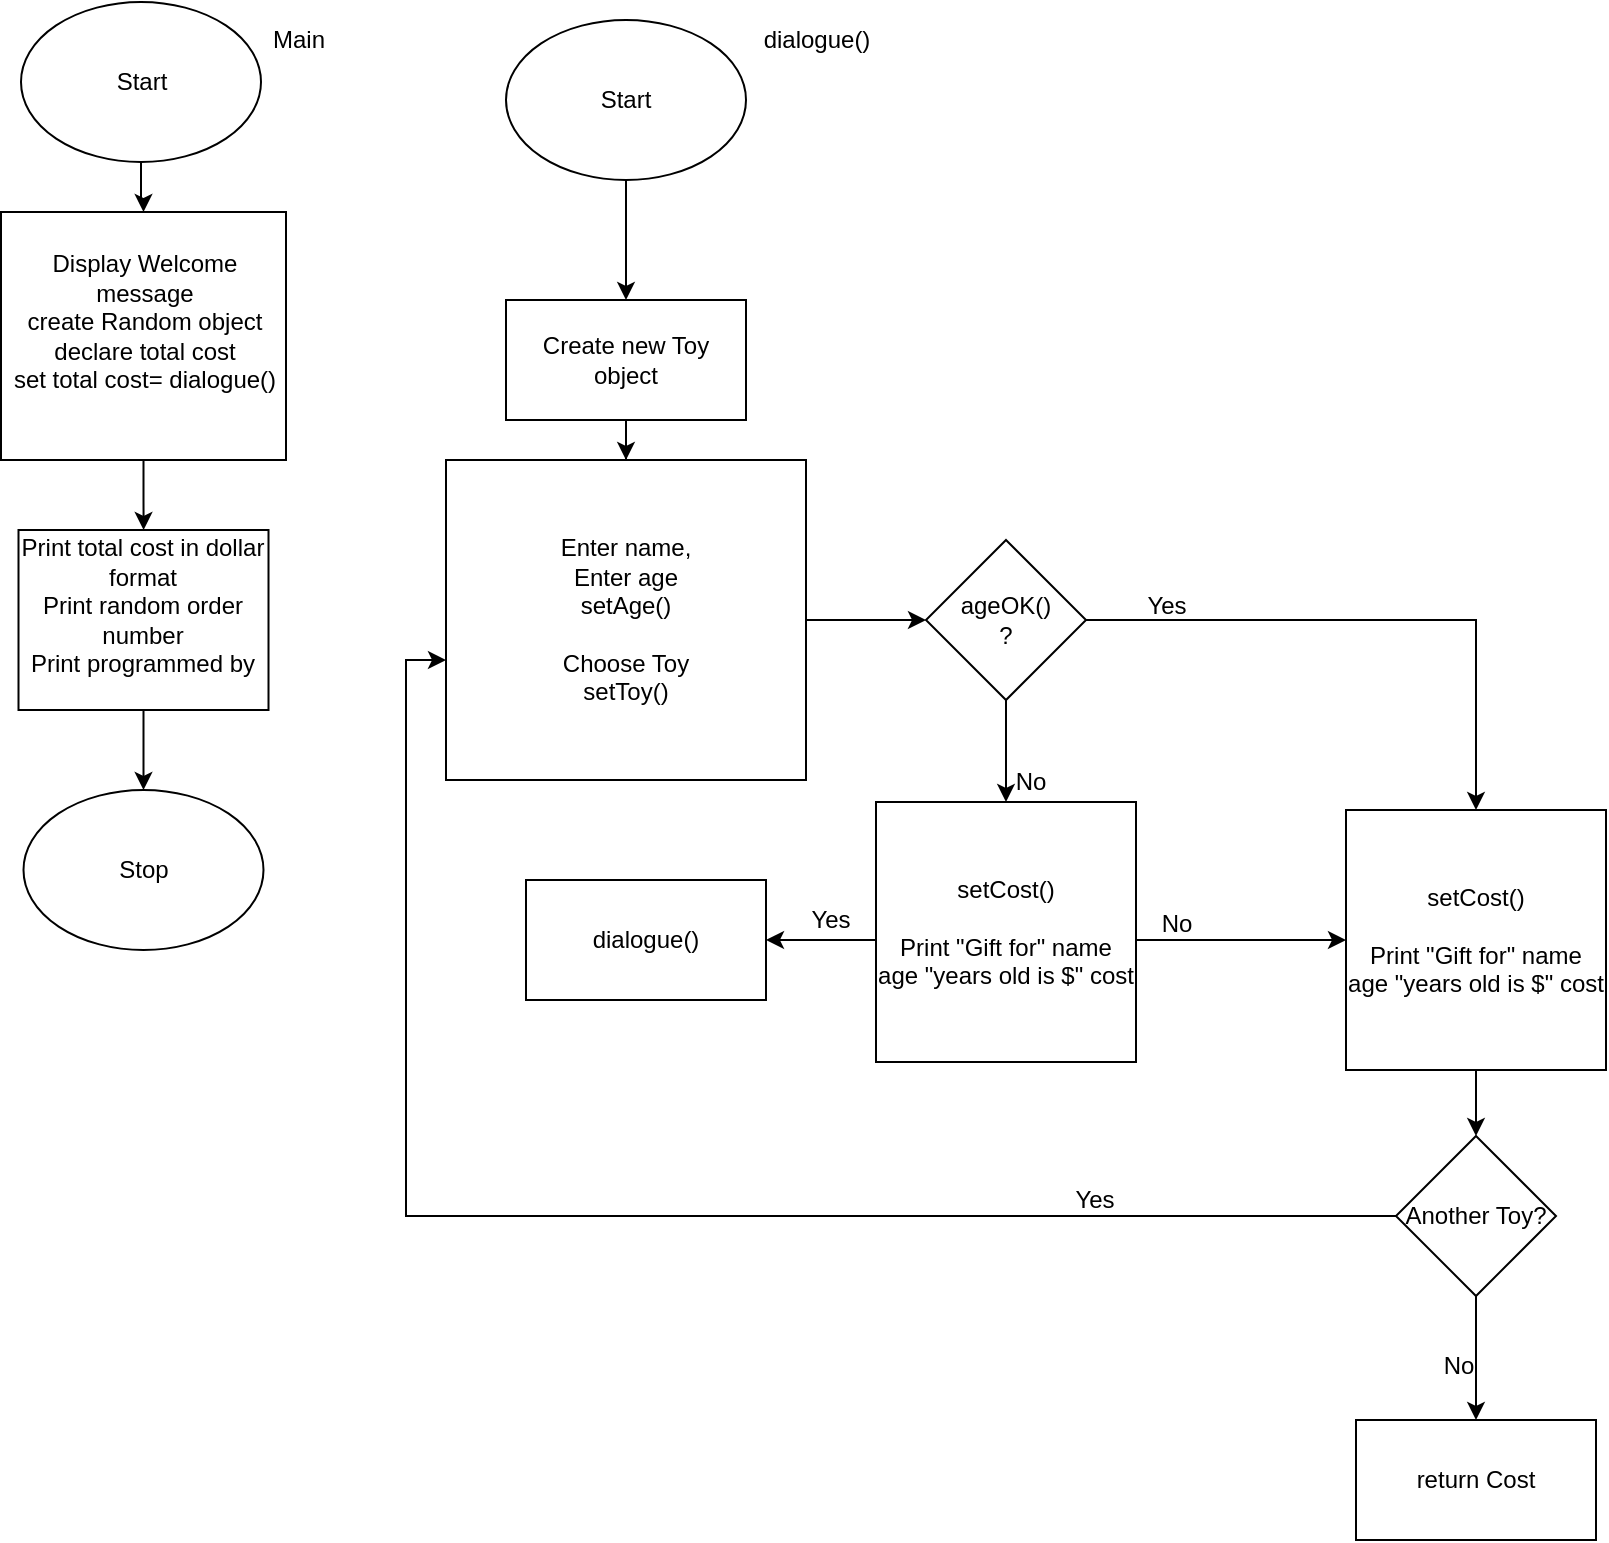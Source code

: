 <mxfile version="12.7.4" type="device"><diagram id="_RmQhoD7t6HxhxGzEy-T" name="Page-1"><mxGraphModel dx="700" dy="786" grid="1" gridSize="10" guides="1" tooltips="1" connect="1" arrows="1" fold="1" page="1" pageScale="1" pageWidth="850" pageHeight="1100" math="0" shadow="0"><root><mxCell id="0"/><mxCell id="1" parent="0"/><mxCell id="E95QnNVF5l395IovTlM0-13" value="" style="edgeStyle=orthogonalEdgeStyle;rounded=0;orthogonalLoop=1;jettySize=auto;html=1;" edge="1" parent="1" source="E95QnNVF5l395IovTlM0-1" target="E95QnNVF5l395IovTlM0-4"><mxGeometry relative="1" as="geometry"/></mxCell><mxCell id="E95QnNVF5l395IovTlM0-1" value="Start" style="ellipse;whiteSpace=wrap;html=1;" vertex="1" parent="1"><mxGeometry x="17.5" y="11" width="120" height="80" as="geometry"/></mxCell><mxCell id="E95QnNVF5l395IovTlM0-6" value="" style="edgeStyle=orthogonalEdgeStyle;rounded=0;orthogonalLoop=1;jettySize=auto;html=1;" edge="1" parent="1" source="E95QnNVF5l395IovTlM0-4" target="E95QnNVF5l395IovTlM0-5"><mxGeometry relative="1" as="geometry"/></mxCell><mxCell id="E95QnNVF5l395IovTlM0-4" value="&lt;div&gt;Display Welcome message&lt;/div&gt;&lt;div&gt;create Random object&lt;/div&gt;&lt;div&gt;declare total cost&lt;/div&gt;&lt;div&gt;set total cost= dialogue()&lt;br&gt;&lt;/div&gt;&lt;div&gt;&lt;br&gt;&lt;/div&gt;" style="rounded=0;whiteSpace=wrap;html=1;" vertex="1" parent="1"><mxGeometry x="7.5" y="116" width="142.5" height="124" as="geometry"/></mxCell><mxCell id="E95QnNVF5l395IovTlM0-14" value="" style="edgeStyle=orthogonalEdgeStyle;rounded=0;orthogonalLoop=1;jettySize=auto;html=1;" edge="1" parent="1" source="E95QnNVF5l395IovTlM0-5" target="E95QnNVF5l395IovTlM0-9"><mxGeometry relative="1" as="geometry"/></mxCell><mxCell id="E95QnNVF5l395IovTlM0-5" value="&lt;div&gt;Print total cost in dollar format&lt;/div&gt;&lt;div&gt;Print random order number&lt;/div&gt;&lt;div&gt;Print programmed by&lt;br&gt;&lt;/div&gt;&lt;div&gt;&lt;br&gt;&lt;/div&gt;" style="rounded=0;whiteSpace=wrap;html=1;" vertex="1" parent="1"><mxGeometry x="16.25" y="275" width="125" height="90" as="geometry"/></mxCell><mxCell id="E95QnNVF5l395IovTlM0-9" value="Stop" style="ellipse;whiteSpace=wrap;html=1;" vertex="1" parent="1"><mxGeometry x="18.75" y="405" width="120" height="80" as="geometry"/></mxCell><mxCell id="E95QnNVF5l395IovTlM0-84" value="" style="edgeStyle=orthogonalEdgeStyle;rounded=0;orthogonalLoop=1;jettySize=auto;html=1;" edge="1" parent="1" source="E95QnNVF5l395IovTlM0-10" target="E95QnNVF5l395IovTlM0-81"><mxGeometry relative="1" as="geometry"/></mxCell><mxCell id="E95QnNVF5l395IovTlM0-10" value="Start" style="ellipse;whiteSpace=wrap;html=1;" vertex="1" parent="1"><mxGeometry x="260" y="20" width="120" height="80" as="geometry"/></mxCell><mxCell id="E95QnNVF5l395IovTlM0-53" value="Main" style="text;html=1;align=center;verticalAlign=middle;resizable=0;points=[];autosize=1;" vertex="1" parent="1"><mxGeometry x="136" y="20" width="40" height="20" as="geometry"/></mxCell><mxCell id="E95QnNVF5l395IovTlM0-55" value="dialogue()" style="text;html=1;align=center;verticalAlign=middle;resizable=0;points=[];autosize=1;" vertex="1" parent="1"><mxGeometry x="380" y="20" width="70" height="20" as="geometry"/></mxCell><mxCell id="E95QnNVF5l395IovTlM0-60" value="" style="edgeStyle=orthogonalEdgeStyle;rounded=0;orthogonalLoop=1;jettySize=auto;html=1;" edge="1" parent="1" source="E95QnNVF5l395IovTlM0-61" target="E95QnNVF5l395IovTlM0-64"><mxGeometry relative="1" as="geometry"/></mxCell><mxCell id="E95QnNVF5l395IovTlM0-61" value="&lt;div&gt;&lt;br&gt;&lt;/div&gt;&lt;div&gt;Enter name,&lt;/div&gt;&lt;div&gt;Enter age&lt;/div&gt;&lt;div&gt;setAge()&lt;/div&gt;&lt;div&gt;&lt;br&gt;&lt;/div&gt;&lt;div&gt;Choose Toy&lt;/div&gt;&lt;div&gt;setToy()&lt;br&gt;&lt;/div&gt;&lt;div&gt;&lt;br&gt;&lt;/div&gt;" style="rounded=0;whiteSpace=wrap;html=1;" vertex="1" parent="1"><mxGeometry x="230" y="240" width="180" height="160" as="geometry"/></mxCell><mxCell id="E95QnNVF5l395IovTlM0-62" value="" style="edgeStyle=orthogonalEdgeStyle;rounded=0;orthogonalLoop=1;jettySize=auto;html=1;" edge="1" parent="1" source="E95QnNVF5l395IovTlM0-64" target="E95QnNVF5l395IovTlM0-72"><mxGeometry relative="1" as="geometry"/></mxCell><mxCell id="E95QnNVF5l395IovTlM0-63" value="" style="edgeStyle=orthogonalEdgeStyle;rounded=0;orthogonalLoop=1;jettySize=auto;html=1;" edge="1" parent="1" source="E95QnNVF5l395IovTlM0-64" target="E95QnNVF5l395IovTlM0-73"><mxGeometry relative="1" as="geometry"/></mxCell><mxCell id="E95QnNVF5l395IovTlM0-64" value="&lt;div&gt;ageOK() &lt;br&gt;&lt;/div&gt;&lt;div&gt;?&lt;/div&gt;" style="rhombus;whiteSpace=wrap;html=1;" vertex="1" parent="1"><mxGeometry x="470" y="280" width="80" height="80" as="geometry"/></mxCell><mxCell id="E95QnNVF5l395IovTlM0-65" value="" style="edgeStyle=orthogonalEdgeStyle;rounded=0;orthogonalLoop=1;jettySize=auto;html=1;" edge="1" parent="1" source="E95QnNVF5l395IovTlM0-67"><mxGeometry relative="1" as="geometry"><mxPoint x="390" y="480" as="targetPoint"/></mxGeometry></mxCell><mxCell id="E95QnNVF5l395IovTlM0-66" value="" style="edgeStyle=orthogonalEdgeStyle;rounded=0;orthogonalLoop=1;jettySize=auto;html=1;entryX=0;entryY=0.5;entryDx=0;entryDy=0;" edge="1" parent="1" source="E95QnNVF5l395IovTlM0-67" target="E95QnNVF5l395IovTlM0-72"><mxGeometry relative="1" as="geometry"><mxPoint x="630" y="480" as="targetPoint"/></mxGeometry></mxCell><mxCell id="E95QnNVF5l395IovTlM0-67" value="&lt;div&gt;Cancel&lt;br&gt;&lt;/div&gt;&lt;div&gt;?&lt;/div&gt;" style="rhombus;whiteSpace=wrap;html=1;" vertex="1" parent="1"><mxGeometry x="470" y="440" width="80" height="80" as="geometry"/></mxCell><mxCell id="E95QnNVF5l395IovTlM0-68" value="dialogue()" style="rounded=0;whiteSpace=wrap;html=1;" vertex="1" parent="1"><mxGeometry x="270" y="450" width="120" height="60" as="geometry"/></mxCell><mxCell id="E95QnNVF5l395IovTlM0-69" value="Yes" style="text;html=1;align=center;verticalAlign=middle;resizable=0;points=[];autosize=1;" vertex="1" parent="1"><mxGeometry x="402" y="460" width="40" height="20" as="geometry"/></mxCell><mxCell id="E95QnNVF5l395IovTlM0-70" value="No" style="text;html=1;align=center;verticalAlign=middle;resizable=0;points=[];autosize=1;" vertex="1" parent="1"><mxGeometry x="507" y="391" width="30" height="20" as="geometry"/></mxCell><mxCell id="E95QnNVF5l395IovTlM0-71" value="" style="edgeStyle=orthogonalEdgeStyle;rounded=0;orthogonalLoop=1;jettySize=auto;html=1;" edge="1" parent="1" source="E95QnNVF5l395IovTlM0-72" target="E95QnNVF5l395IovTlM0-78"><mxGeometry relative="1" as="geometry"/></mxCell><mxCell id="E95QnNVF5l395IovTlM0-72" value="&lt;div&gt;setCost()&lt;/div&gt;&lt;div&gt;&lt;br&gt;&lt;/div&gt;&lt;div&gt;Print &quot;Gift for&quot; name age &quot;years old is $&quot; cost&lt;br&gt;&lt;/div&gt;" style="whiteSpace=wrap;html=1;aspect=fixed;" vertex="1" parent="1"><mxGeometry x="680" y="415" width="130" height="130" as="geometry"/></mxCell><mxCell id="E95QnNVF5l395IovTlM0-73" value="&lt;div&gt;setCost()&lt;/div&gt;&lt;div&gt;&lt;br&gt;&lt;/div&gt;&lt;div&gt;Print &quot;Gift for&quot; name age &quot;years old is $&quot; cost&lt;br&gt;&lt;/div&gt;" style="whiteSpace=wrap;html=1;aspect=fixed;" vertex="1" parent="1"><mxGeometry x="445" y="411" width="130" height="130" as="geometry"/></mxCell><mxCell id="E95QnNVF5l395IovTlM0-74" value="Yes" style="text;html=1;align=center;verticalAlign=middle;resizable=0;points=[];autosize=1;" vertex="1" parent="1"><mxGeometry x="570" y="303" width="40" height="20" as="geometry"/></mxCell><mxCell id="E95QnNVF5l395IovTlM0-75" value="No" style="text;html=1;align=center;verticalAlign=middle;resizable=0;points=[];autosize=1;" vertex="1" parent="1"><mxGeometry x="580" y="462" width="30" height="20" as="geometry"/></mxCell><mxCell id="E95QnNVF5l395IovTlM0-76" value="" style="edgeStyle=orthogonalEdgeStyle;rounded=0;orthogonalLoop=1;jettySize=auto;html=1;entryX=0;entryY=0.625;entryDx=0;entryDy=0;entryPerimeter=0;" edge="1" parent="1" source="E95QnNVF5l395IovTlM0-78" target="E95QnNVF5l395IovTlM0-61"><mxGeometry relative="1" as="geometry"><mxPoint x="625" y="618" as="targetPoint"/></mxGeometry></mxCell><mxCell id="E95QnNVF5l395IovTlM0-77" value="" style="edgeStyle=orthogonalEdgeStyle;rounded=0;orthogonalLoop=1;jettySize=auto;html=1;" edge="1" parent="1" source="E95QnNVF5l395IovTlM0-78" target="E95QnNVF5l395IovTlM0-82"><mxGeometry relative="1" as="geometry"/></mxCell><mxCell id="E95QnNVF5l395IovTlM0-78" value="Another Toy?" style="rhombus;whiteSpace=wrap;html=1;" vertex="1" parent="1"><mxGeometry x="705" y="578" width="80" height="80" as="geometry"/></mxCell><mxCell id="E95QnNVF5l395IovTlM0-79" value="Yes" style="text;html=1;align=center;verticalAlign=middle;resizable=0;points=[];autosize=1;" vertex="1" parent="1"><mxGeometry x="534" y="600" width="40" height="20" as="geometry"/></mxCell><mxCell id="E95QnNVF5l395IovTlM0-80" value="" style="edgeStyle=orthogonalEdgeStyle;rounded=0;orthogonalLoop=1;jettySize=auto;html=1;" edge="1" parent="1" source="E95QnNVF5l395IovTlM0-81" target="E95QnNVF5l395IovTlM0-61"><mxGeometry relative="1" as="geometry"/></mxCell><mxCell id="E95QnNVF5l395IovTlM0-81" value="Create new Toy object" style="rounded=0;whiteSpace=wrap;html=1;" vertex="1" parent="1"><mxGeometry x="260" y="160" width="120" height="60" as="geometry"/></mxCell><mxCell id="E95QnNVF5l395IovTlM0-82" value="return Cost" style="rounded=0;whiteSpace=wrap;html=1;" vertex="1" parent="1"><mxGeometry x="685" y="720" width="120" height="60" as="geometry"/></mxCell><mxCell id="E95QnNVF5l395IovTlM0-83" value="No" style="text;html=1;align=center;verticalAlign=middle;resizable=0;points=[];autosize=1;" vertex="1" parent="1"><mxGeometry x="721" y="683" width="30" height="20" as="geometry"/></mxCell></root></mxGraphModel></diagram></mxfile>